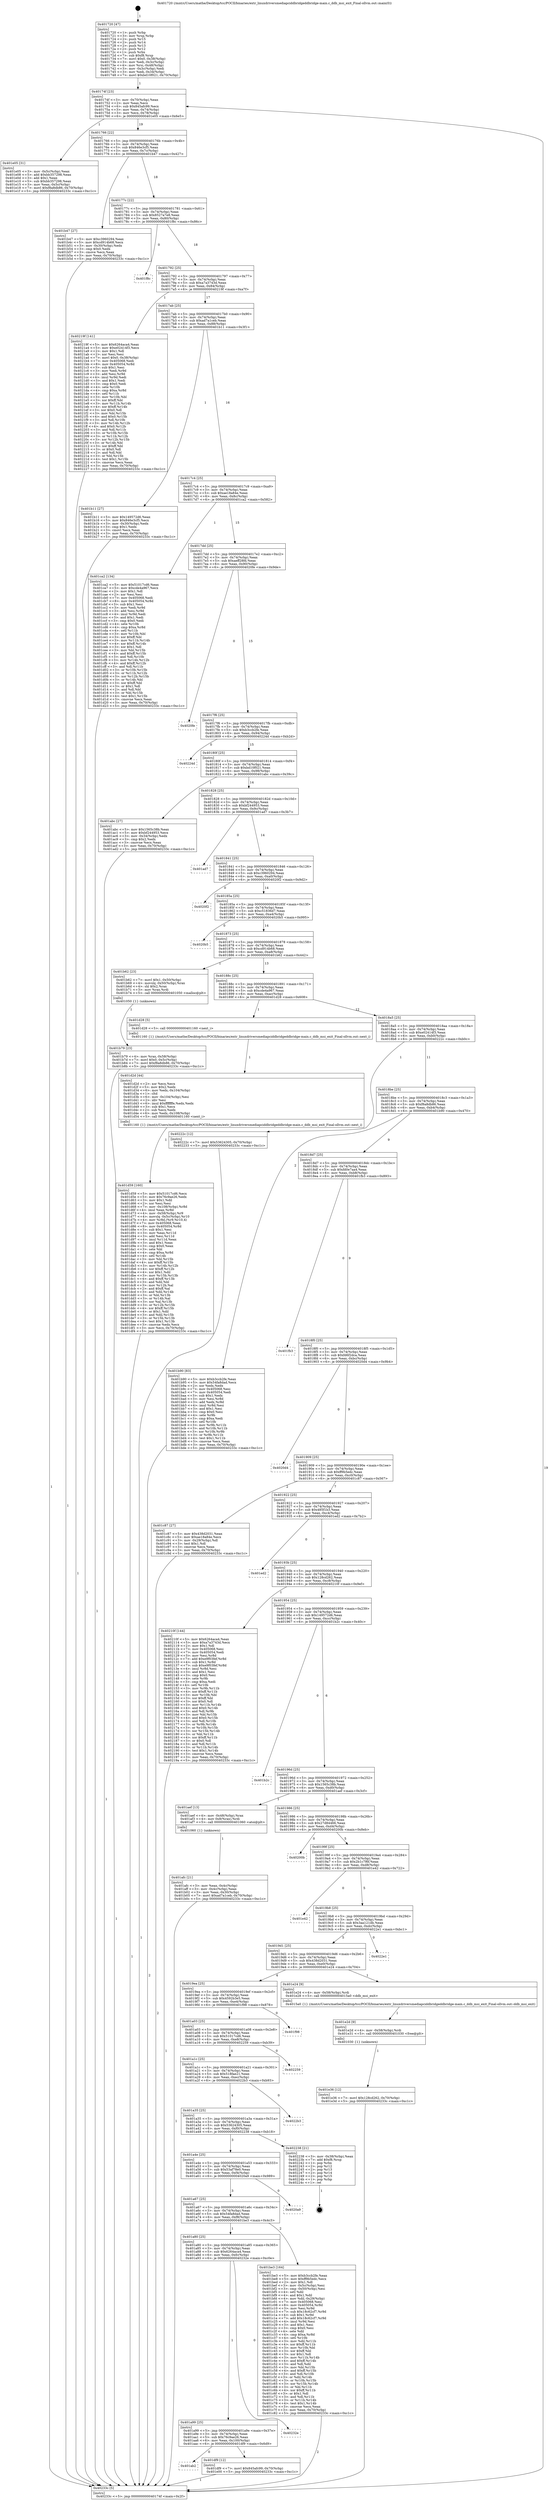 digraph "0x401720" {
  label = "0x401720 (/mnt/c/Users/mathe/Desktop/tcc/POCII/binaries/extr_linuxdriversmediapciddbridgeddbridge-main.c_ddb_msi_exit_Final-ollvm.out::main(0))"
  labelloc = "t"
  node[shape=record]

  Entry [label="",width=0.3,height=0.3,shape=circle,fillcolor=black,style=filled]
  "0x40174f" [label="{
     0x40174f [23]\l
     | [instrs]\l
     &nbsp;&nbsp;0x40174f \<+3\>: mov -0x70(%rbp),%eax\l
     &nbsp;&nbsp;0x401752 \<+2\>: mov %eax,%ecx\l
     &nbsp;&nbsp;0x401754 \<+6\>: sub $0x845afc99,%ecx\l
     &nbsp;&nbsp;0x40175a \<+3\>: mov %eax,-0x74(%rbp)\l
     &nbsp;&nbsp;0x40175d \<+3\>: mov %ecx,-0x78(%rbp)\l
     &nbsp;&nbsp;0x401760 \<+6\>: je 0000000000401e05 \<main+0x6e5\>\l
  }"]
  "0x401e05" [label="{
     0x401e05 [31]\l
     | [instrs]\l
     &nbsp;&nbsp;0x401e05 \<+3\>: mov -0x5c(%rbp),%eax\l
     &nbsp;&nbsp;0x401e08 \<+5\>: add $0xbb357298,%eax\l
     &nbsp;&nbsp;0x401e0d \<+3\>: add $0x1,%eax\l
     &nbsp;&nbsp;0x401e10 \<+5\>: sub $0xbb357298,%eax\l
     &nbsp;&nbsp;0x401e15 \<+3\>: mov %eax,-0x5c(%rbp)\l
     &nbsp;&nbsp;0x401e18 \<+7\>: movl $0xf8a8db86,-0x70(%rbp)\l
     &nbsp;&nbsp;0x401e1f \<+5\>: jmp 000000000040233c \<main+0xc1c\>\l
  }"]
  "0x401766" [label="{
     0x401766 [22]\l
     | [instrs]\l
     &nbsp;&nbsp;0x401766 \<+5\>: jmp 000000000040176b \<main+0x4b\>\l
     &nbsp;&nbsp;0x40176b \<+3\>: mov -0x74(%rbp),%eax\l
     &nbsp;&nbsp;0x40176e \<+5\>: sub $0x846e3cf5,%eax\l
     &nbsp;&nbsp;0x401773 \<+3\>: mov %eax,-0x7c(%rbp)\l
     &nbsp;&nbsp;0x401776 \<+6\>: je 0000000000401b47 \<main+0x427\>\l
  }"]
  Exit [label="",width=0.3,height=0.3,shape=circle,fillcolor=black,style=filled,peripheries=2]
  "0x401b47" [label="{
     0x401b47 [27]\l
     | [instrs]\l
     &nbsp;&nbsp;0x401b47 \<+5\>: mov $0xc3960294,%eax\l
     &nbsp;&nbsp;0x401b4c \<+5\>: mov $0xcd914b68,%ecx\l
     &nbsp;&nbsp;0x401b51 \<+3\>: mov -0x30(%rbp),%edx\l
     &nbsp;&nbsp;0x401b54 \<+3\>: cmp $0x0,%edx\l
     &nbsp;&nbsp;0x401b57 \<+3\>: cmove %ecx,%eax\l
     &nbsp;&nbsp;0x401b5a \<+3\>: mov %eax,-0x70(%rbp)\l
     &nbsp;&nbsp;0x401b5d \<+5\>: jmp 000000000040233c \<main+0xc1c\>\l
  }"]
  "0x40177c" [label="{
     0x40177c [22]\l
     | [instrs]\l
     &nbsp;&nbsp;0x40177c \<+5\>: jmp 0000000000401781 \<main+0x61\>\l
     &nbsp;&nbsp;0x401781 \<+3\>: mov -0x74(%rbp),%eax\l
     &nbsp;&nbsp;0x401784 \<+5\>: sub $0x8527a7e8,%eax\l
     &nbsp;&nbsp;0x401789 \<+3\>: mov %eax,-0x80(%rbp)\l
     &nbsp;&nbsp;0x40178c \<+6\>: je 0000000000401f8c \<main+0x86c\>\l
  }"]
  "0x401e36" [label="{
     0x401e36 [12]\l
     | [instrs]\l
     &nbsp;&nbsp;0x401e36 \<+7\>: movl $0x128cd262,-0x70(%rbp)\l
     &nbsp;&nbsp;0x401e3d \<+5\>: jmp 000000000040233c \<main+0xc1c\>\l
  }"]
  "0x401f8c" [label="{
     0x401f8c\l
  }", style=dashed]
  "0x401792" [label="{
     0x401792 [25]\l
     | [instrs]\l
     &nbsp;&nbsp;0x401792 \<+5\>: jmp 0000000000401797 \<main+0x77\>\l
     &nbsp;&nbsp;0x401797 \<+3\>: mov -0x74(%rbp),%eax\l
     &nbsp;&nbsp;0x40179a \<+5\>: sub $0xa7a3743d,%eax\l
     &nbsp;&nbsp;0x40179f \<+6\>: mov %eax,-0x84(%rbp)\l
     &nbsp;&nbsp;0x4017a5 \<+6\>: je 000000000040219f \<main+0xa7f\>\l
  }"]
  "0x401e2d" [label="{
     0x401e2d [9]\l
     | [instrs]\l
     &nbsp;&nbsp;0x401e2d \<+4\>: mov -0x58(%rbp),%rdi\l
     &nbsp;&nbsp;0x401e31 \<+5\>: call 0000000000401030 \<free@plt\>\l
     | [calls]\l
     &nbsp;&nbsp;0x401030 \{1\} (unknown)\l
  }"]
  "0x40219f" [label="{
     0x40219f [141]\l
     | [instrs]\l
     &nbsp;&nbsp;0x40219f \<+5\>: mov $0x6264aca4,%eax\l
     &nbsp;&nbsp;0x4021a4 \<+5\>: mov $0xe02414f3,%ecx\l
     &nbsp;&nbsp;0x4021a9 \<+2\>: mov $0x1,%dl\l
     &nbsp;&nbsp;0x4021ab \<+2\>: xor %esi,%esi\l
     &nbsp;&nbsp;0x4021ad \<+7\>: movl $0x0,-0x38(%rbp)\l
     &nbsp;&nbsp;0x4021b4 \<+7\>: mov 0x405068,%edi\l
     &nbsp;&nbsp;0x4021bb \<+8\>: mov 0x405054,%r8d\l
     &nbsp;&nbsp;0x4021c3 \<+3\>: sub $0x1,%esi\l
     &nbsp;&nbsp;0x4021c6 \<+3\>: mov %edi,%r9d\l
     &nbsp;&nbsp;0x4021c9 \<+3\>: add %esi,%r9d\l
     &nbsp;&nbsp;0x4021cc \<+4\>: imul %r9d,%edi\l
     &nbsp;&nbsp;0x4021d0 \<+3\>: and $0x1,%edi\l
     &nbsp;&nbsp;0x4021d3 \<+3\>: cmp $0x0,%edi\l
     &nbsp;&nbsp;0x4021d6 \<+4\>: sete %r10b\l
     &nbsp;&nbsp;0x4021da \<+4\>: cmp $0xa,%r8d\l
     &nbsp;&nbsp;0x4021de \<+4\>: setl %r11b\l
     &nbsp;&nbsp;0x4021e2 \<+3\>: mov %r10b,%bl\l
     &nbsp;&nbsp;0x4021e5 \<+3\>: xor $0xff,%bl\l
     &nbsp;&nbsp;0x4021e8 \<+3\>: mov %r11b,%r14b\l
     &nbsp;&nbsp;0x4021eb \<+4\>: xor $0xff,%r14b\l
     &nbsp;&nbsp;0x4021ef \<+3\>: xor $0x0,%dl\l
     &nbsp;&nbsp;0x4021f2 \<+3\>: mov %bl,%r15b\l
     &nbsp;&nbsp;0x4021f5 \<+4\>: and $0x0,%r15b\l
     &nbsp;&nbsp;0x4021f9 \<+3\>: and %dl,%r10b\l
     &nbsp;&nbsp;0x4021fc \<+3\>: mov %r14b,%r12b\l
     &nbsp;&nbsp;0x4021ff \<+4\>: and $0x0,%r12b\l
     &nbsp;&nbsp;0x402203 \<+3\>: and %dl,%r11b\l
     &nbsp;&nbsp;0x402206 \<+3\>: or %r10b,%r15b\l
     &nbsp;&nbsp;0x402209 \<+3\>: or %r11b,%r12b\l
     &nbsp;&nbsp;0x40220c \<+3\>: xor %r12b,%r15b\l
     &nbsp;&nbsp;0x40220f \<+3\>: or %r14b,%bl\l
     &nbsp;&nbsp;0x402212 \<+3\>: xor $0xff,%bl\l
     &nbsp;&nbsp;0x402215 \<+3\>: or $0x0,%dl\l
     &nbsp;&nbsp;0x402218 \<+2\>: and %dl,%bl\l
     &nbsp;&nbsp;0x40221a \<+3\>: or %bl,%r15b\l
     &nbsp;&nbsp;0x40221d \<+4\>: test $0x1,%r15b\l
     &nbsp;&nbsp;0x402221 \<+3\>: cmovne %ecx,%eax\l
     &nbsp;&nbsp;0x402224 \<+3\>: mov %eax,-0x70(%rbp)\l
     &nbsp;&nbsp;0x402227 \<+5\>: jmp 000000000040233c \<main+0xc1c\>\l
  }"]
  "0x4017ab" [label="{
     0x4017ab [25]\l
     | [instrs]\l
     &nbsp;&nbsp;0x4017ab \<+5\>: jmp 00000000004017b0 \<main+0x90\>\l
     &nbsp;&nbsp;0x4017b0 \<+3\>: mov -0x74(%rbp),%eax\l
     &nbsp;&nbsp;0x4017b3 \<+5\>: sub $0xad7a1ceb,%eax\l
     &nbsp;&nbsp;0x4017b8 \<+6\>: mov %eax,-0x88(%rbp)\l
     &nbsp;&nbsp;0x4017be \<+6\>: je 0000000000401b11 \<main+0x3f1\>\l
  }"]
  "0x401ab2" [label="{
     0x401ab2\l
  }", style=dashed]
  "0x401b11" [label="{
     0x401b11 [27]\l
     | [instrs]\l
     &nbsp;&nbsp;0x401b11 \<+5\>: mov $0x149572d6,%eax\l
     &nbsp;&nbsp;0x401b16 \<+5\>: mov $0x846e3cf5,%ecx\l
     &nbsp;&nbsp;0x401b1b \<+3\>: mov -0x30(%rbp),%edx\l
     &nbsp;&nbsp;0x401b1e \<+3\>: cmp $0x1,%edx\l
     &nbsp;&nbsp;0x401b21 \<+3\>: cmovl %ecx,%eax\l
     &nbsp;&nbsp;0x401b24 \<+3\>: mov %eax,-0x70(%rbp)\l
     &nbsp;&nbsp;0x401b27 \<+5\>: jmp 000000000040233c \<main+0xc1c\>\l
  }"]
  "0x4017c4" [label="{
     0x4017c4 [25]\l
     | [instrs]\l
     &nbsp;&nbsp;0x4017c4 \<+5\>: jmp 00000000004017c9 \<main+0xa9\>\l
     &nbsp;&nbsp;0x4017c9 \<+3\>: mov -0x74(%rbp),%eax\l
     &nbsp;&nbsp;0x4017cc \<+5\>: sub $0xae18a84e,%eax\l
     &nbsp;&nbsp;0x4017d1 \<+6\>: mov %eax,-0x8c(%rbp)\l
     &nbsp;&nbsp;0x4017d7 \<+6\>: je 0000000000401ca2 \<main+0x582\>\l
  }"]
  "0x401df9" [label="{
     0x401df9 [12]\l
     | [instrs]\l
     &nbsp;&nbsp;0x401df9 \<+7\>: movl $0x845afc99,-0x70(%rbp)\l
     &nbsp;&nbsp;0x401e00 \<+5\>: jmp 000000000040233c \<main+0xc1c\>\l
  }"]
  "0x401ca2" [label="{
     0x401ca2 [134]\l
     | [instrs]\l
     &nbsp;&nbsp;0x401ca2 \<+5\>: mov $0x51017cd6,%eax\l
     &nbsp;&nbsp;0x401ca7 \<+5\>: mov $0xcde4a967,%ecx\l
     &nbsp;&nbsp;0x401cac \<+2\>: mov $0x1,%dl\l
     &nbsp;&nbsp;0x401cae \<+2\>: xor %esi,%esi\l
     &nbsp;&nbsp;0x401cb0 \<+7\>: mov 0x405068,%edi\l
     &nbsp;&nbsp;0x401cb7 \<+8\>: mov 0x405054,%r8d\l
     &nbsp;&nbsp;0x401cbf \<+3\>: sub $0x1,%esi\l
     &nbsp;&nbsp;0x401cc2 \<+3\>: mov %edi,%r9d\l
     &nbsp;&nbsp;0x401cc5 \<+3\>: add %esi,%r9d\l
     &nbsp;&nbsp;0x401cc8 \<+4\>: imul %r9d,%edi\l
     &nbsp;&nbsp;0x401ccc \<+3\>: and $0x1,%edi\l
     &nbsp;&nbsp;0x401ccf \<+3\>: cmp $0x0,%edi\l
     &nbsp;&nbsp;0x401cd2 \<+4\>: sete %r10b\l
     &nbsp;&nbsp;0x401cd6 \<+4\>: cmp $0xa,%r8d\l
     &nbsp;&nbsp;0x401cda \<+4\>: setl %r11b\l
     &nbsp;&nbsp;0x401cde \<+3\>: mov %r10b,%bl\l
     &nbsp;&nbsp;0x401ce1 \<+3\>: xor $0xff,%bl\l
     &nbsp;&nbsp;0x401ce4 \<+3\>: mov %r11b,%r14b\l
     &nbsp;&nbsp;0x401ce7 \<+4\>: xor $0xff,%r14b\l
     &nbsp;&nbsp;0x401ceb \<+3\>: xor $0x1,%dl\l
     &nbsp;&nbsp;0x401cee \<+3\>: mov %bl,%r15b\l
     &nbsp;&nbsp;0x401cf1 \<+4\>: and $0xff,%r15b\l
     &nbsp;&nbsp;0x401cf5 \<+3\>: and %dl,%r10b\l
     &nbsp;&nbsp;0x401cf8 \<+3\>: mov %r14b,%r12b\l
     &nbsp;&nbsp;0x401cfb \<+4\>: and $0xff,%r12b\l
     &nbsp;&nbsp;0x401cff \<+3\>: and %dl,%r11b\l
     &nbsp;&nbsp;0x401d02 \<+3\>: or %r10b,%r15b\l
     &nbsp;&nbsp;0x401d05 \<+3\>: or %r11b,%r12b\l
     &nbsp;&nbsp;0x401d08 \<+3\>: xor %r12b,%r15b\l
     &nbsp;&nbsp;0x401d0b \<+3\>: or %r14b,%bl\l
     &nbsp;&nbsp;0x401d0e \<+3\>: xor $0xff,%bl\l
     &nbsp;&nbsp;0x401d11 \<+3\>: or $0x1,%dl\l
     &nbsp;&nbsp;0x401d14 \<+2\>: and %dl,%bl\l
     &nbsp;&nbsp;0x401d16 \<+3\>: or %bl,%r15b\l
     &nbsp;&nbsp;0x401d19 \<+4\>: test $0x1,%r15b\l
     &nbsp;&nbsp;0x401d1d \<+3\>: cmovne %ecx,%eax\l
     &nbsp;&nbsp;0x401d20 \<+3\>: mov %eax,-0x70(%rbp)\l
     &nbsp;&nbsp;0x401d23 \<+5\>: jmp 000000000040233c \<main+0xc1c\>\l
  }"]
  "0x4017dd" [label="{
     0x4017dd [25]\l
     | [instrs]\l
     &nbsp;&nbsp;0x4017dd \<+5\>: jmp 00000000004017e2 \<main+0xc2\>\l
     &nbsp;&nbsp;0x4017e2 \<+3\>: mov -0x74(%rbp),%eax\l
     &nbsp;&nbsp;0x4017e5 \<+5\>: sub $0xaeff28fd,%eax\l
     &nbsp;&nbsp;0x4017ea \<+6\>: mov %eax,-0x90(%rbp)\l
     &nbsp;&nbsp;0x4017f0 \<+6\>: je 00000000004020fe \<main+0x9de\>\l
  }"]
  "0x401a99" [label="{
     0x401a99 [25]\l
     | [instrs]\l
     &nbsp;&nbsp;0x401a99 \<+5\>: jmp 0000000000401a9e \<main+0x37e\>\l
     &nbsp;&nbsp;0x401a9e \<+3\>: mov -0x74(%rbp),%eax\l
     &nbsp;&nbsp;0x401aa1 \<+5\>: sub $0x76c9ae26,%eax\l
     &nbsp;&nbsp;0x401aa6 \<+6\>: mov %eax,-0x100(%rbp)\l
     &nbsp;&nbsp;0x401aac \<+6\>: je 0000000000401df9 \<main+0x6d9\>\l
  }"]
  "0x4020fe" [label="{
     0x4020fe\l
  }", style=dashed]
  "0x4017f6" [label="{
     0x4017f6 [25]\l
     | [instrs]\l
     &nbsp;&nbsp;0x4017f6 \<+5\>: jmp 00000000004017fb \<main+0xdb\>\l
     &nbsp;&nbsp;0x4017fb \<+3\>: mov -0x74(%rbp),%eax\l
     &nbsp;&nbsp;0x4017fe \<+5\>: sub $0xb3ccb2fe,%eax\l
     &nbsp;&nbsp;0x401803 \<+6\>: mov %eax,-0x94(%rbp)\l
     &nbsp;&nbsp;0x401809 \<+6\>: je 000000000040224d \<main+0xb2d\>\l
  }"]
  "0x40232e" [label="{
     0x40232e\l
  }", style=dashed]
  "0x40224d" [label="{
     0x40224d\l
  }", style=dashed]
  "0x40180f" [label="{
     0x40180f [25]\l
     | [instrs]\l
     &nbsp;&nbsp;0x40180f \<+5\>: jmp 0000000000401814 \<main+0xf4\>\l
     &nbsp;&nbsp;0x401814 \<+3\>: mov -0x74(%rbp),%eax\l
     &nbsp;&nbsp;0x401817 \<+5\>: sub $0xbd10f021,%eax\l
     &nbsp;&nbsp;0x40181c \<+6\>: mov %eax,-0x98(%rbp)\l
     &nbsp;&nbsp;0x401822 \<+6\>: je 0000000000401abc \<main+0x39c\>\l
  }"]
  "0x401d59" [label="{
     0x401d59 [160]\l
     | [instrs]\l
     &nbsp;&nbsp;0x401d59 \<+5\>: mov $0x51017cd6,%ecx\l
     &nbsp;&nbsp;0x401d5e \<+5\>: mov $0x76c9ae26,%edx\l
     &nbsp;&nbsp;0x401d63 \<+3\>: mov $0x1,%dil\l
     &nbsp;&nbsp;0x401d66 \<+2\>: xor %esi,%esi\l
     &nbsp;&nbsp;0x401d68 \<+7\>: mov -0x108(%rbp),%r8d\l
     &nbsp;&nbsp;0x401d6f \<+4\>: imul %eax,%r8d\l
     &nbsp;&nbsp;0x401d73 \<+4\>: mov -0x58(%rbp),%r9\l
     &nbsp;&nbsp;0x401d77 \<+4\>: movslq -0x5c(%rbp),%r10\l
     &nbsp;&nbsp;0x401d7b \<+4\>: mov %r8d,(%r9,%r10,4)\l
     &nbsp;&nbsp;0x401d7f \<+7\>: mov 0x405068,%eax\l
     &nbsp;&nbsp;0x401d86 \<+8\>: mov 0x405054,%r8d\l
     &nbsp;&nbsp;0x401d8e \<+3\>: sub $0x1,%esi\l
     &nbsp;&nbsp;0x401d91 \<+3\>: mov %eax,%r11d\l
     &nbsp;&nbsp;0x401d94 \<+3\>: add %esi,%r11d\l
     &nbsp;&nbsp;0x401d97 \<+4\>: imul %r11d,%eax\l
     &nbsp;&nbsp;0x401d9b \<+3\>: and $0x1,%eax\l
     &nbsp;&nbsp;0x401d9e \<+3\>: cmp $0x0,%eax\l
     &nbsp;&nbsp;0x401da1 \<+3\>: sete %bl\l
     &nbsp;&nbsp;0x401da4 \<+4\>: cmp $0xa,%r8d\l
     &nbsp;&nbsp;0x401da8 \<+4\>: setl %r14b\l
     &nbsp;&nbsp;0x401dac \<+3\>: mov %bl,%r15b\l
     &nbsp;&nbsp;0x401daf \<+4\>: xor $0xff,%r15b\l
     &nbsp;&nbsp;0x401db3 \<+3\>: mov %r14b,%r12b\l
     &nbsp;&nbsp;0x401db6 \<+4\>: xor $0xff,%r12b\l
     &nbsp;&nbsp;0x401dba \<+4\>: xor $0x1,%dil\l
     &nbsp;&nbsp;0x401dbe \<+3\>: mov %r15b,%r13b\l
     &nbsp;&nbsp;0x401dc1 \<+4\>: and $0xff,%r13b\l
     &nbsp;&nbsp;0x401dc5 \<+3\>: and %dil,%bl\l
     &nbsp;&nbsp;0x401dc8 \<+3\>: mov %r12b,%al\l
     &nbsp;&nbsp;0x401dcb \<+2\>: and $0xff,%al\l
     &nbsp;&nbsp;0x401dcd \<+3\>: and %dil,%r14b\l
     &nbsp;&nbsp;0x401dd0 \<+3\>: or %bl,%r13b\l
     &nbsp;&nbsp;0x401dd3 \<+3\>: or %r14b,%al\l
     &nbsp;&nbsp;0x401dd6 \<+3\>: xor %al,%r13b\l
     &nbsp;&nbsp;0x401dd9 \<+3\>: or %r12b,%r15b\l
     &nbsp;&nbsp;0x401ddc \<+4\>: xor $0xff,%r15b\l
     &nbsp;&nbsp;0x401de0 \<+4\>: or $0x1,%dil\l
     &nbsp;&nbsp;0x401de4 \<+3\>: and %dil,%r15b\l
     &nbsp;&nbsp;0x401de7 \<+3\>: or %r15b,%r13b\l
     &nbsp;&nbsp;0x401dea \<+4\>: test $0x1,%r13b\l
     &nbsp;&nbsp;0x401dee \<+3\>: cmovne %edx,%ecx\l
     &nbsp;&nbsp;0x401df1 \<+3\>: mov %ecx,-0x70(%rbp)\l
     &nbsp;&nbsp;0x401df4 \<+5\>: jmp 000000000040233c \<main+0xc1c\>\l
  }"]
  "0x401abc" [label="{
     0x401abc [27]\l
     | [instrs]\l
     &nbsp;&nbsp;0x401abc \<+5\>: mov $0x1565c38b,%eax\l
     &nbsp;&nbsp;0x401ac1 \<+5\>: mov $0xbf244953,%ecx\l
     &nbsp;&nbsp;0x401ac6 \<+3\>: mov -0x34(%rbp),%edx\l
     &nbsp;&nbsp;0x401ac9 \<+3\>: cmp $0x2,%edx\l
     &nbsp;&nbsp;0x401acc \<+3\>: cmovne %ecx,%eax\l
     &nbsp;&nbsp;0x401acf \<+3\>: mov %eax,-0x70(%rbp)\l
     &nbsp;&nbsp;0x401ad2 \<+5\>: jmp 000000000040233c \<main+0xc1c\>\l
  }"]
  "0x401828" [label="{
     0x401828 [25]\l
     | [instrs]\l
     &nbsp;&nbsp;0x401828 \<+5\>: jmp 000000000040182d \<main+0x10d\>\l
     &nbsp;&nbsp;0x40182d \<+3\>: mov -0x74(%rbp),%eax\l
     &nbsp;&nbsp;0x401830 \<+5\>: sub $0xbf244953,%eax\l
     &nbsp;&nbsp;0x401835 \<+6\>: mov %eax,-0x9c(%rbp)\l
     &nbsp;&nbsp;0x40183b \<+6\>: je 0000000000401ad7 \<main+0x3b7\>\l
  }"]
  "0x40233c" [label="{
     0x40233c [5]\l
     | [instrs]\l
     &nbsp;&nbsp;0x40233c \<+5\>: jmp 000000000040174f \<main+0x2f\>\l
  }"]
  "0x401720" [label="{
     0x401720 [47]\l
     | [instrs]\l
     &nbsp;&nbsp;0x401720 \<+1\>: push %rbp\l
     &nbsp;&nbsp;0x401721 \<+3\>: mov %rsp,%rbp\l
     &nbsp;&nbsp;0x401724 \<+2\>: push %r15\l
     &nbsp;&nbsp;0x401726 \<+2\>: push %r14\l
     &nbsp;&nbsp;0x401728 \<+2\>: push %r13\l
     &nbsp;&nbsp;0x40172a \<+2\>: push %r12\l
     &nbsp;&nbsp;0x40172c \<+1\>: push %rbx\l
     &nbsp;&nbsp;0x40172d \<+7\>: sub $0xf8,%rsp\l
     &nbsp;&nbsp;0x401734 \<+7\>: movl $0x0,-0x38(%rbp)\l
     &nbsp;&nbsp;0x40173b \<+3\>: mov %edi,-0x3c(%rbp)\l
     &nbsp;&nbsp;0x40173e \<+4\>: mov %rsi,-0x48(%rbp)\l
     &nbsp;&nbsp;0x401742 \<+3\>: mov -0x3c(%rbp),%edi\l
     &nbsp;&nbsp;0x401745 \<+3\>: mov %edi,-0x34(%rbp)\l
     &nbsp;&nbsp;0x401748 \<+7\>: movl $0xbd10f021,-0x70(%rbp)\l
  }"]
  "0x401d2d" [label="{
     0x401d2d [44]\l
     | [instrs]\l
     &nbsp;&nbsp;0x401d2d \<+2\>: xor %ecx,%ecx\l
     &nbsp;&nbsp;0x401d2f \<+5\>: mov $0x2,%edx\l
     &nbsp;&nbsp;0x401d34 \<+6\>: mov %edx,-0x104(%rbp)\l
     &nbsp;&nbsp;0x401d3a \<+1\>: cltd\l
     &nbsp;&nbsp;0x401d3b \<+6\>: mov -0x104(%rbp),%esi\l
     &nbsp;&nbsp;0x401d41 \<+2\>: idiv %esi\l
     &nbsp;&nbsp;0x401d43 \<+6\>: imul $0xfffffffe,%edx,%edx\l
     &nbsp;&nbsp;0x401d49 \<+3\>: sub $0x1,%ecx\l
     &nbsp;&nbsp;0x401d4c \<+2\>: sub %ecx,%edx\l
     &nbsp;&nbsp;0x401d4e \<+6\>: mov %edx,-0x108(%rbp)\l
     &nbsp;&nbsp;0x401d54 \<+5\>: call 0000000000401160 \<next_i\>\l
     | [calls]\l
     &nbsp;&nbsp;0x401160 \{1\} (/mnt/c/Users/mathe/Desktop/tcc/POCII/binaries/extr_linuxdriversmediapciddbridgeddbridge-main.c_ddb_msi_exit_Final-ollvm.out::next_i)\l
  }"]
  "0x401ad7" [label="{
     0x401ad7\l
  }", style=dashed]
  "0x401841" [label="{
     0x401841 [25]\l
     | [instrs]\l
     &nbsp;&nbsp;0x401841 \<+5\>: jmp 0000000000401846 \<main+0x126\>\l
     &nbsp;&nbsp;0x401846 \<+3\>: mov -0x74(%rbp),%eax\l
     &nbsp;&nbsp;0x401849 \<+5\>: sub $0xc3960294,%eax\l
     &nbsp;&nbsp;0x40184e \<+6\>: mov %eax,-0xa0(%rbp)\l
     &nbsp;&nbsp;0x401854 \<+6\>: je 00000000004020f2 \<main+0x9d2\>\l
  }"]
  "0x401a80" [label="{
     0x401a80 [25]\l
     | [instrs]\l
     &nbsp;&nbsp;0x401a80 \<+5\>: jmp 0000000000401a85 \<main+0x365\>\l
     &nbsp;&nbsp;0x401a85 \<+3\>: mov -0x74(%rbp),%eax\l
     &nbsp;&nbsp;0x401a88 \<+5\>: sub $0x6264aca4,%eax\l
     &nbsp;&nbsp;0x401a8d \<+6\>: mov %eax,-0xfc(%rbp)\l
     &nbsp;&nbsp;0x401a93 \<+6\>: je 000000000040232e \<main+0xc0e\>\l
  }"]
  "0x4020f2" [label="{
     0x4020f2\l
  }", style=dashed]
  "0x40185a" [label="{
     0x40185a [25]\l
     | [instrs]\l
     &nbsp;&nbsp;0x40185a \<+5\>: jmp 000000000040185f \<main+0x13f\>\l
     &nbsp;&nbsp;0x40185f \<+3\>: mov -0x74(%rbp),%eax\l
     &nbsp;&nbsp;0x401862 \<+5\>: sub $0xc51836d7,%eax\l
     &nbsp;&nbsp;0x401867 \<+6\>: mov %eax,-0xa4(%rbp)\l
     &nbsp;&nbsp;0x40186d \<+6\>: je 00000000004020b5 \<main+0x995\>\l
  }"]
  "0x401be3" [label="{
     0x401be3 [164]\l
     | [instrs]\l
     &nbsp;&nbsp;0x401be3 \<+5\>: mov $0xb3ccb2fe,%eax\l
     &nbsp;&nbsp;0x401be8 \<+5\>: mov $0xff9b5edc,%ecx\l
     &nbsp;&nbsp;0x401bed \<+2\>: mov $0x1,%dl\l
     &nbsp;&nbsp;0x401bef \<+3\>: mov -0x5c(%rbp),%esi\l
     &nbsp;&nbsp;0x401bf2 \<+3\>: cmp -0x50(%rbp),%esi\l
     &nbsp;&nbsp;0x401bf5 \<+4\>: setl %dil\l
     &nbsp;&nbsp;0x401bf9 \<+4\>: and $0x1,%dil\l
     &nbsp;&nbsp;0x401bfd \<+4\>: mov %dil,-0x29(%rbp)\l
     &nbsp;&nbsp;0x401c01 \<+7\>: mov 0x405068,%esi\l
     &nbsp;&nbsp;0x401c08 \<+8\>: mov 0x405054,%r8d\l
     &nbsp;&nbsp;0x401c10 \<+3\>: mov %esi,%r9d\l
     &nbsp;&nbsp;0x401c13 \<+7\>: sub $0x18c62cf7,%r9d\l
     &nbsp;&nbsp;0x401c1a \<+4\>: sub $0x1,%r9d\l
     &nbsp;&nbsp;0x401c1e \<+7\>: add $0x18c62cf7,%r9d\l
     &nbsp;&nbsp;0x401c25 \<+4\>: imul %r9d,%esi\l
     &nbsp;&nbsp;0x401c29 \<+3\>: and $0x1,%esi\l
     &nbsp;&nbsp;0x401c2c \<+3\>: cmp $0x0,%esi\l
     &nbsp;&nbsp;0x401c2f \<+4\>: sete %dil\l
     &nbsp;&nbsp;0x401c33 \<+4\>: cmp $0xa,%r8d\l
     &nbsp;&nbsp;0x401c37 \<+4\>: setl %r10b\l
     &nbsp;&nbsp;0x401c3b \<+3\>: mov %dil,%r11b\l
     &nbsp;&nbsp;0x401c3e \<+4\>: xor $0xff,%r11b\l
     &nbsp;&nbsp;0x401c42 \<+3\>: mov %r10b,%bl\l
     &nbsp;&nbsp;0x401c45 \<+3\>: xor $0xff,%bl\l
     &nbsp;&nbsp;0x401c48 \<+3\>: xor $0x1,%dl\l
     &nbsp;&nbsp;0x401c4b \<+3\>: mov %r11b,%r14b\l
     &nbsp;&nbsp;0x401c4e \<+4\>: and $0xff,%r14b\l
     &nbsp;&nbsp;0x401c52 \<+3\>: and %dl,%dil\l
     &nbsp;&nbsp;0x401c55 \<+3\>: mov %bl,%r15b\l
     &nbsp;&nbsp;0x401c58 \<+4\>: and $0xff,%r15b\l
     &nbsp;&nbsp;0x401c5c \<+3\>: and %dl,%r10b\l
     &nbsp;&nbsp;0x401c5f \<+3\>: or %dil,%r14b\l
     &nbsp;&nbsp;0x401c62 \<+3\>: or %r10b,%r15b\l
     &nbsp;&nbsp;0x401c65 \<+3\>: xor %r15b,%r14b\l
     &nbsp;&nbsp;0x401c68 \<+3\>: or %bl,%r11b\l
     &nbsp;&nbsp;0x401c6b \<+4\>: xor $0xff,%r11b\l
     &nbsp;&nbsp;0x401c6f \<+3\>: or $0x1,%dl\l
     &nbsp;&nbsp;0x401c72 \<+3\>: and %dl,%r11b\l
     &nbsp;&nbsp;0x401c75 \<+3\>: or %r11b,%r14b\l
     &nbsp;&nbsp;0x401c78 \<+4\>: test $0x1,%r14b\l
     &nbsp;&nbsp;0x401c7c \<+3\>: cmovne %ecx,%eax\l
     &nbsp;&nbsp;0x401c7f \<+3\>: mov %eax,-0x70(%rbp)\l
     &nbsp;&nbsp;0x401c82 \<+5\>: jmp 000000000040233c \<main+0xc1c\>\l
  }"]
  "0x4020b5" [label="{
     0x4020b5\l
  }", style=dashed]
  "0x401873" [label="{
     0x401873 [25]\l
     | [instrs]\l
     &nbsp;&nbsp;0x401873 \<+5\>: jmp 0000000000401878 \<main+0x158\>\l
     &nbsp;&nbsp;0x401878 \<+3\>: mov -0x74(%rbp),%eax\l
     &nbsp;&nbsp;0x40187b \<+5\>: sub $0xcd914b68,%eax\l
     &nbsp;&nbsp;0x401880 \<+6\>: mov %eax,-0xa8(%rbp)\l
     &nbsp;&nbsp;0x401886 \<+6\>: je 0000000000401b62 \<main+0x442\>\l
  }"]
  "0x401a67" [label="{
     0x401a67 [25]\l
     | [instrs]\l
     &nbsp;&nbsp;0x401a67 \<+5\>: jmp 0000000000401a6c \<main+0x34c\>\l
     &nbsp;&nbsp;0x401a6c \<+3\>: mov -0x74(%rbp),%eax\l
     &nbsp;&nbsp;0x401a6f \<+5\>: sub $0x54fa8dad,%eax\l
     &nbsp;&nbsp;0x401a74 \<+6\>: mov %eax,-0xf8(%rbp)\l
     &nbsp;&nbsp;0x401a7a \<+6\>: je 0000000000401be3 \<main+0x4c3\>\l
  }"]
  "0x401b62" [label="{
     0x401b62 [23]\l
     | [instrs]\l
     &nbsp;&nbsp;0x401b62 \<+7\>: movl $0x1,-0x50(%rbp)\l
     &nbsp;&nbsp;0x401b69 \<+4\>: movslq -0x50(%rbp),%rax\l
     &nbsp;&nbsp;0x401b6d \<+4\>: shl $0x2,%rax\l
     &nbsp;&nbsp;0x401b71 \<+3\>: mov %rax,%rdi\l
     &nbsp;&nbsp;0x401b74 \<+5\>: call 0000000000401050 \<malloc@plt\>\l
     | [calls]\l
     &nbsp;&nbsp;0x401050 \{1\} (unknown)\l
  }"]
  "0x40188c" [label="{
     0x40188c [25]\l
     | [instrs]\l
     &nbsp;&nbsp;0x40188c \<+5\>: jmp 0000000000401891 \<main+0x171\>\l
     &nbsp;&nbsp;0x401891 \<+3\>: mov -0x74(%rbp),%eax\l
     &nbsp;&nbsp;0x401894 \<+5\>: sub $0xcde4a967,%eax\l
     &nbsp;&nbsp;0x401899 \<+6\>: mov %eax,-0xac(%rbp)\l
     &nbsp;&nbsp;0x40189f \<+6\>: je 0000000000401d28 \<main+0x608\>\l
  }"]
  "0x4020a9" [label="{
     0x4020a9\l
  }", style=dashed]
  "0x401d28" [label="{
     0x401d28 [5]\l
     | [instrs]\l
     &nbsp;&nbsp;0x401d28 \<+5\>: call 0000000000401160 \<next_i\>\l
     | [calls]\l
     &nbsp;&nbsp;0x401160 \{1\} (/mnt/c/Users/mathe/Desktop/tcc/POCII/binaries/extr_linuxdriversmediapciddbridgeddbridge-main.c_ddb_msi_exit_Final-ollvm.out::next_i)\l
  }"]
  "0x4018a5" [label="{
     0x4018a5 [25]\l
     | [instrs]\l
     &nbsp;&nbsp;0x4018a5 \<+5\>: jmp 00000000004018aa \<main+0x18a\>\l
     &nbsp;&nbsp;0x4018aa \<+3\>: mov -0x74(%rbp),%eax\l
     &nbsp;&nbsp;0x4018ad \<+5\>: sub $0xe02414f3,%eax\l
     &nbsp;&nbsp;0x4018b2 \<+6\>: mov %eax,-0xb0(%rbp)\l
     &nbsp;&nbsp;0x4018b8 \<+6\>: je 000000000040222c \<main+0xb0c\>\l
  }"]
  "0x401a4e" [label="{
     0x401a4e [25]\l
     | [instrs]\l
     &nbsp;&nbsp;0x401a4e \<+5\>: jmp 0000000000401a53 \<main+0x333\>\l
     &nbsp;&nbsp;0x401a53 \<+3\>: mov -0x74(%rbp),%eax\l
     &nbsp;&nbsp;0x401a56 \<+5\>: sub $0x53af78e0,%eax\l
     &nbsp;&nbsp;0x401a5b \<+6\>: mov %eax,-0xf4(%rbp)\l
     &nbsp;&nbsp;0x401a61 \<+6\>: je 00000000004020a9 \<main+0x989\>\l
  }"]
  "0x40222c" [label="{
     0x40222c [12]\l
     | [instrs]\l
     &nbsp;&nbsp;0x40222c \<+7\>: movl $0x53624305,-0x70(%rbp)\l
     &nbsp;&nbsp;0x402233 \<+5\>: jmp 000000000040233c \<main+0xc1c\>\l
  }"]
  "0x4018be" [label="{
     0x4018be [25]\l
     | [instrs]\l
     &nbsp;&nbsp;0x4018be \<+5\>: jmp 00000000004018c3 \<main+0x1a3\>\l
     &nbsp;&nbsp;0x4018c3 \<+3\>: mov -0x74(%rbp),%eax\l
     &nbsp;&nbsp;0x4018c6 \<+5\>: sub $0xf8a8db86,%eax\l
     &nbsp;&nbsp;0x4018cb \<+6\>: mov %eax,-0xb4(%rbp)\l
     &nbsp;&nbsp;0x4018d1 \<+6\>: je 0000000000401b90 \<main+0x470\>\l
  }"]
  "0x402238" [label="{
     0x402238 [21]\l
     | [instrs]\l
     &nbsp;&nbsp;0x402238 \<+3\>: mov -0x38(%rbp),%eax\l
     &nbsp;&nbsp;0x40223b \<+7\>: add $0xf8,%rsp\l
     &nbsp;&nbsp;0x402242 \<+1\>: pop %rbx\l
     &nbsp;&nbsp;0x402243 \<+2\>: pop %r12\l
     &nbsp;&nbsp;0x402245 \<+2\>: pop %r13\l
     &nbsp;&nbsp;0x402247 \<+2\>: pop %r14\l
     &nbsp;&nbsp;0x402249 \<+2\>: pop %r15\l
     &nbsp;&nbsp;0x40224b \<+1\>: pop %rbp\l
     &nbsp;&nbsp;0x40224c \<+1\>: ret\l
  }"]
  "0x401b90" [label="{
     0x401b90 [83]\l
     | [instrs]\l
     &nbsp;&nbsp;0x401b90 \<+5\>: mov $0xb3ccb2fe,%eax\l
     &nbsp;&nbsp;0x401b95 \<+5\>: mov $0x54fa8dad,%ecx\l
     &nbsp;&nbsp;0x401b9a \<+2\>: xor %edx,%edx\l
     &nbsp;&nbsp;0x401b9c \<+7\>: mov 0x405068,%esi\l
     &nbsp;&nbsp;0x401ba3 \<+7\>: mov 0x405054,%edi\l
     &nbsp;&nbsp;0x401baa \<+3\>: sub $0x1,%edx\l
     &nbsp;&nbsp;0x401bad \<+3\>: mov %esi,%r8d\l
     &nbsp;&nbsp;0x401bb0 \<+3\>: add %edx,%r8d\l
     &nbsp;&nbsp;0x401bb3 \<+4\>: imul %r8d,%esi\l
     &nbsp;&nbsp;0x401bb7 \<+3\>: and $0x1,%esi\l
     &nbsp;&nbsp;0x401bba \<+3\>: cmp $0x0,%esi\l
     &nbsp;&nbsp;0x401bbd \<+4\>: sete %r9b\l
     &nbsp;&nbsp;0x401bc1 \<+3\>: cmp $0xa,%edi\l
     &nbsp;&nbsp;0x401bc4 \<+4\>: setl %r10b\l
     &nbsp;&nbsp;0x401bc8 \<+3\>: mov %r9b,%r11b\l
     &nbsp;&nbsp;0x401bcb \<+3\>: and %r10b,%r11b\l
     &nbsp;&nbsp;0x401bce \<+3\>: xor %r10b,%r9b\l
     &nbsp;&nbsp;0x401bd1 \<+3\>: or %r9b,%r11b\l
     &nbsp;&nbsp;0x401bd4 \<+4\>: test $0x1,%r11b\l
     &nbsp;&nbsp;0x401bd8 \<+3\>: cmovne %ecx,%eax\l
     &nbsp;&nbsp;0x401bdb \<+3\>: mov %eax,-0x70(%rbp)\l
     &nbsp;&nbsp;0x401bde \<+5\>: jmp 000000000040233c \<main+0xc1c\>\l
  }"]
  "0x4018d7" [label="{
     0x4018d7 [25]\l
     | [instrs]\l
     &nbsp;&nbsp;0x4018d7 \<+5\>: jmp 00000000004018dc \<main+0x1bc\>\l
     &nbsp;&nbsp;0x4018dc \<+3\>: mov -0x74(%rbp),%eax\l
     &nbsp;&nbsp;0x4018df \<+5\>: sub $0xfd0e7aa4,%eax\l
     &nbsp;&nbsp;0x4018e4 \<+6\>: mov %eax,-0xb8(%rbp)\l
     &nbsp;&nbsp;0x4018ea \<+6\>: je 0000000000401fb3 \<main+0x893\>\l
  }"]
  "0x401a35" [label="{
     0x401a35 [25]\l
     | [instrs]\l
     &nbsp;&nbsp;0x401a35 \<+5\>: jmp 0000000000401a3a \<main+0x31a\>\l
     &nbsp;&nbsp;0x401a3a \<+3\>: mov -0x74(%rbp),%eax\l
     &nbsp;&nbsp;0x401a3d \<+5\>: sub $0x53624305,%eax\l
     &nbsp;&nbsp;0x401a42 \<+6\>: mov %eax,-0xf0(%rbp)\l
     &nbsp;&nbsp;0x401a48 \<+6\>: je 0000000000402238 \<main+0xb18\>\l
  }"]
  "0x401fb3" [label="{
     0x401fb3\l
  }", style=dashed]
  "0x4018f0" [label="{
     0x4018f0 [25]\l
     | [instrs]\l
     &nbsp;&nbsp;0x4018f0 \<+5\>: jmp 00000000004018f5 \<main+0x1d5\>\l
     &nbsp;&nbsp;0x4018f5 \<+3\>: mov -0x74(%rbp),%eax\l
     &nbsp;&nbsp;0x4018f8 \<+5\>: sub $0xfd6f2dca,%eax\l
     &nbsp;&nbsp;0x4018fd \<+6\>: mov %eax,-0xbc(%rbp)\l
     &nbsp;&nbsp;0x401903 \<+6\>: je 00000000004020d4 \<main+0x9b4\>\l
  }"]
  "0x4022b3" [label="{
     0x4022b3\l
  }", style=dashed]
  "0x4020d4" [label="{
     0x4020d4\l
  }", style=dashed]
  "0x401909" [label="{
     0x401909 [25]\l
     | [instrs]\l
     &nbsp;&nbsp;0x401909 \<+5\>: jmp 000000000040190e \<main+0x1ee\>\l
     &nbsp;&nbsp;0x40190e \<+3\>: mov -0x74(%rbp),%eax\l
     &nbsp;&nbsp;0x401911 \<+5\>: sub $0xff9b5edc,%eax\l
     &nbsp;&nbsp;0x401916 \<+6\>: mov %eax,-0xc0(%rbp)\l
     &nbsp;&nbsp;0x40191c \<+6\>: je 0000000000401c87 \<main+0x567\>\l
  }"]
  "0x401a1c" [label="{
     0x401a1c [25]\l
     | [instrs]\l
     &nbsp;&nbsp;0x401a1c \<+5\>: jmp 0000000000401a21 \<main+0x301\>\l
     &nbsp;&nbsp;0x401a21 \<+3\>: mov -0x74(%rbp),%eax\l
     &nbsp;&nbsp;0x401a24 \<+5\>: sub $0x518fae21,%eax\l
     &nbsp;&nbsp;0x401a29 \<+6\>: mov %eax,-0xec(%rbp)\l
     &nbsp;&nbsp;0x401a2f \<+6\>: je 00000000004022b3 \<main+0xb93\>\l
  }"]
  "0x401c87" [label="{
     0x401c87 [27]\l
     | [instrs]\l
     &nbsp;&nbsp;0x401c87 \<+5\>: mov $0x438d2031,%eax\l
     &nbsp;&nbsp;0x401c8c \<+5\>: mov $0xae18a84e,%ecx\l
     &nbsp;&nbsp;0x401c91 \<+3\>: mov -0x29(%rbp),%dl\l
     &nbsp;&nbsp;0x401c94 \<+3\>: test $0x1,%dl\l
     &nbsp;&nbsp;0x401c97 \<+3\>: cmovne %ecx,%eax\l
     &nbsp;&nbsp;0x401c9a \<+3\>: mov %eax,-0x70(%rbp)\l
     &nbsp;&nbsp;0x401c9d \<+5\>: jmp 000000000040233c \<main+0xc1c\>\l
  }"]
  "0x401922" [label="{
     0x401922 [25]\l
     | [instrs]\l
     &nbsp;&nbsp;0x401922 \<+5\>: jmp 0000000000401927 \<main+0x207\>\l
     &nbsp;&nbsp;0x401927 \<+3\>: mov -0x74(%rbp),%eax\l
     &nbsp;&nbsp;0x40192a \<+5\>: sub $0x485f1b3,%eax\l
     &nbsp;&nbsp;0x40192f \<+6\>: mov %eax,-0xc4(%rbp)\l
     &nbsp;&nbsp;0x401935 \<+6\>: je 0000000000401ed2 \<main+0x7b2\>\l
  }"]
  "0x402259" [label="{
     0x402259\l
  }", style=dashed]
  "0x401ed2" [label="{
     0x401ed2\l
  }", style=dashed]
  "0x40193b" [label="{
     0x40193b [25]\l
     | [instrs]\l
     &nbsp;&nbsp;0x40193b \<+5\>: jmp 0000000000401940 \<main+0x220\>\l
     &nbsp;&nbsp;0x401940 \<+3\>: mov -0x74(%rbp),%eax\l
     &nbsp;&nbsp;0x401943 \<+5\>: sub $0x128cd262,%eax\l
     &nbsp;&nbsp;0x401948 \<+6\>: mov %eax,-0xc8(%rbp)\l
     &nbsp;&nbsp;0x40194e \<+6\>: je 000000000040210f \<main+0x9ef\>\l
  }"]
  "0x401a03" [label="{
     0x401a03 [25]\l
     | [instrs]\l
     &nbsp;&nbsp;0x401a03 \<+5\>: jmp 0000000000401a08 \<main+0x2e8\>\l
     &nbsp;&nbsp;0x401a08 \<+3\>: mov -0x74(%rbp),%eax\l
     &nbsp;&nbsp;0x401a0b \<+5\>: sub $0x51017cd6,%eax\l
     &nbsp;&nbsp;0x401a10 \<+6\>: mov %eax,-0xe8(%rbp)\l
     &nbsp;&nbsp;0x401a16 \<+6\>: je 0000000000402259 \<main+0xb39\>\l
  }"]
  "0x40210f" [label="{
     0x40210f [144]\l
     | [instrs]\l
     &nbsp;&nbsp;0x40210f \<+5\>: mov $0x6264aca4,%eax\l
     &nbsp;&nbsp;0x402114 \<+5\>: mov $0xa7a3743d,%ecx\l
     &nbsp;&nbsp;0x402119 \<+2\>: mov $0x1,%dl\l
     &nbsp;&nbsp;0x40211b \<+7\>: mov 0x405068,%esi\l
     &nbsp;&nbsp;0x402122 \<+7\>: mov 0x405054,%edi\l
     &nbsp;&nbsp;0x402129 \<+3\>: mov %esi,%r8d\l
     &nbsp;&nbsp;0x40212c \<+7\>: add $0xe9f03fef,%r8d\l
     &nbsp;&nbsp;0x402133 \<+4\>: sub $0x1,%r8d\l
     &nbsp;&nbsp;0x402137 \<+7\>: sub $0xe9f03fef,%r8d\l
     &nbsp;&nbsp;0x40213e \<+4\>: imul %r8d,%esi\l
     &nbsp;&nbsp;0x402142 \<+3\>: and $0x1,%esi\l
     &nbsp;&nbsp;0x402145 \<+3\>: cmp $0x0,%esi\l
     &nbsp;&nbsp;0x402148 \<+4\>: sete %r9b\l
     &nbsp;&nbsp;0x40214c \<+3\>: cmp $0xa,%edi\l
     &nbsp;&nbsp;0x40214f \<+4\>: setl %r10b\l
     &nbsp;&nbsp;0x402153 \<+3\>: mov %r9b,%r11b\l
     &nbsp;&nbsp;0x402156 \<+4\>: xor $0xff,%r11b\l
     &nbsp;&nbsp;0x40215a \<+3\>: mov %r10b,%bl\l
     &nbsp;&nbsp;0x40215d \<+3\>: xor $0xff,%bl\l
     &nbsp;&nbsp;0x402160 \<+3\>: xor $0x0,%dl\l
     &nbsp;&nbsp;0x402163 \<+3\>: mov %r11b,%r14b\l
     &nbsp;&nbsp;0x402166 \<+4\>: and $0x0,%r14b\l
     &nbsp;&nbsp;0x40216a \<+3\>: and %dl,%r9b\l
     &nbsp;&nbsp;0x40216d \<+3\>: mov %bl,%r15b\l
     &nbsp;&nbsp;0x402170 \<+4\>: and $0x0,%r15b\l
     &nbsp;&nbsp;0x402174 \<+3\>: and %dl,%r10b\l
     &nbsp;&nbsp;0x402177 \<+3\>: or %r9b,%r14b\l
     &nbsp;&nbsp;0x40217a \<+3\>: or %r10b,%r15b\l
     &nbsp;&nbsp;0x40217d \<+3\>: xor %r15b,%r14b\l
     &nbsp;&nbsp;0x402180 \<+3\>: or %bl,%r11b\l
     &nbsp;&nbsp;0x402183 \<+4\>: xor $0xff,%r11b\l
     &nbsp;&nbsp;0x402187 \<+3\>: or $0x0,%dl\l
     &nbsp;&nbsp;0x40218a \<+3\>: and %dl,%r11b\l
     &nbsp;&nbsp;0x40218d \<+3\>: or %r11b,%r14b\l
     &nbsp;&nbsp;0x402190 \<+4\>: test $0x1,%r14b\l
     &nbsp;&nbsp;0x402194 \<+3\>: cmovne %ecx,%eax\l
     &nbsp;&nbsp;0x402197 \<+3\>: mov %eax,-0x70(%rbp)\l
     &nbsp;&nbsp;0x40219a \<+5\>: jmp 000000000040233c \<main+0xc1c\>\l
  }"]
  "0x401954" [label="{
     0x401954 [25]\l
     | [instrs]\l
     &nbsp;&nbsp;0x401954 \<+5\>: jmp 0000000000401959 \<main+0x239\>\l
     &nbsp;&nbsp;0x401959 \<+3\>: mov -0x74(%rbp),%eax\l
     &nbsp;&nbsp;0x40195c \<+5\>: sub $0x149572d6,%eax\l
     &nbsp;&nbsp;0x401961 \<+6\>: mov %eax,-0xcc(%rbp)\l
     &nbsp;&nbsp;0x401967 \<+6\>: je 0000000000401b2c \<main+0x40c\>\l
  }"]
  "0x401f98" [label="{
     0x401f98\l
  }", style=dashed]
  "0x401b2c" [label="{
     0x401b2c\l
  }", style=dashed]
  "0x40196d" [label="{
     0x40196d [25]\l
     | [instrs]\l
     &nbsp;&nbsp;0x40196d \<+5\>: jmp 0000000000401972 \<main+0x252\>\l
     &nbsp;&nbsp;0x401972 \<+3\>: mov -0x74(%rbp),%eax\l
     &nbsp;&nbsp;0x401975 \<+5\>: sub $0x1565c38b,%eax\l
     &nbsp;&nbsp;0x40197a \<+6\>: mov %eax,-0xd0(%rbp)\l
     &nbsp;&nbsp;0x401980 \<+6\>: je 0000000000401aef \<main+0x3cf\>\l
  }"]
  "0x4019ea" [label="{
     0x4019ea [25]\l
     | [instrs]\l
     &nbsp;&nbsp;0x4019ea \<+5\>: jmp 00000000004019ef \<main+0x2cf\>\l
     &nbsp;&nbsp;0x4019ef \<+3\>: mov -0x74(%rbp),%eax\l
     &nbsp;&nbsp;0x4019f2 \<+5\>: sub $0x4592b3e5,%eax\l
     &nbsp;&nbsp;0x4019f7 \<+6\>: mov %eax,-0xe4(%rbp)\l
     &nbsp;&nbsp;0x4019fd \<+6\>: je 0000000000401f98 \<main+0x878\>\l
  }"]
  "0x401aef" [label="{
     0x401aef [13]\l
     | [instrs]\l
     &nbsp;&nbsp;0x401aef \<+4\>: mov -0x48(%rbp),%rax\l
     &nbsp;&nbsp;0x401af3 \<+4\>: mov 0x8(%rax),%rdi\l
     &nbsp;&nbsp;0x401af7 \<+5\>: call 0000000000401060 \<atoi@plt\>\l
     | [calls]\l
     &nbsp;&nbsp;0x401060 \{1\} (unknown)\l
  }"]
  "0x401986" [label="{
     0x401986 [25]\l
     | [instrs]\l
     &nbsp;&nbsp;0x401986 \<+5\>: jmp 000000000040198b \<main+0x26b\>\l
     &nbsp;&nbsp;0x40198b \<+3\>: mov -0x74(%rbp),%eax\l
     &nbsp;&nbsp;0x40198e \<+5\>: sub $0x27d84466,%eax\l
     &nbsp;&nbsp;0x401993 \<+6\>: mov %eax,-0xd4(%rbp)\l
     &nbsp;&nbsp;0x401999 \<+6\>: je 000000000040200b \<main+0x8eb\>\l
  }"]
  "0x401afc" [label="{
     0x401afc [21]\l
     | [instrs]\l
     &nbsp;&nbsp;0x401afc \<+3\>: mov %eax,-0x4c(%rbp)\l
     &nbsp;&nbsp;0x401aff \<+3\>: mov -0x4c(%rbp),%eax\l
     &nbsp;&nbsp;0x401b02 \<+3\>: mov %eax,-0x30(%rbp)\l
     &nbsp;&nbsp;0x401b05 \<+7\>: movl $0xad7a1ceb,-0x70(%rbp)\l
     &nbsp;&nbsp;0x401b0c \<+5\>: jmp 000000000040233c \<main+0xc1c\>\l
  }"]
  "0x401b79" [label="{
     0x401b79 [23]\l
     | [instrs]\l
     &nbsp;&nbsp;0x401b79 \<+4\>: mov %rax,-0x58(%rbp)\l
     &nbsp;&nbsp;0x401b7d \<+7\>: movl $0x0,-0x5c(%rbp)\l
     &nbsp;&nbsp;0x401b84 \<+7\>: movl $0xf8a8db86,-0x70(%rbp)\l
     &nbsp;&nbsp;0x401b8b \<+5\>: jmp 000000000040233c \<main+0xc1c\>\l
  }"]
  "0x401e24" [label="{
     0x401e24 [9]\l
     | [instrs]\l
     &nbsp;&nbsp;0x401e24 \<+4\>: mov -0x58(%rbp),%rdi\l
     &nbsp;&nbsp;0x401e28 \<+5\>: call 00000000004015a0 \<ddb_msi_exit\>\l
     | [calls]\l
     &nbsp;&nbsp;0x4015a0 \{1\} (/mnt/c/Users/mathe/Desktop/tcc/POCII/binaries/extr_linuxdriversmediapciddbridgeddbridge-main.c_ddb_msi_exit_Final-ollvm.out::ddb_msi_exit)\l
  }"]
  "0x40200b" [label="{
     0x40200b\l
  }", style=dashed]
  "0x40199f" [label="{
     0x40199f [25]\l
     | [instrs]\l
     &nbsp;&nbsp;0x40199f \<+5\>: jmp 00000000004019a4 \<main+0x284\>\l
     &nbsp;&nbsp;0x4019a4 \<+3\>: mov -0x74(%rbp),%eax\l
     &nbsp;&nbsp;0x4019a7 \<+5\>: sub $0x2b1c7f6f,%eax\l
     &nbsp;&nbsp;0x4019ac \<+6\>: mov %eax,-0xd8(%rbp)\l
     &nbsp;&nbsp;0x4019b2 \<+6\>: je 0000000000401e42 \<main+0x722\>\l
  }"]
  "0x4019d1" [label="{
     0x4019d1 [25]\l
     | [instrs]\l
     &nbsp;&nbsp;0x4019d1 \<+5\>: jmp 00000000004019d6 \<main+0x2b6\>\l
     &nbsp;&nbsp;0x4019d6 \<+3\>: mov -0x74(%rbp),%eax\l
     &nbsp;&nbsp;0x4019d9 \<+5\>: sub $0x438d2031,%eax\l
     &nbsp;&nbsp;0x4019de \<+6\>: mov %eax,-0xe0(%rbp)\l
     &nbsp;&nbsp;0x4019e4 \<+6\>: je 0000000000401e24 \<main+0x704\>\l
  }"]
  "0x401e42" [label="{
     0x401e42\l
  }", style=dashed]
  "0x4019b8" [label="{
     0x4019b8 [25]\l
     | [instrs]\l
     &nbsp;&nbsp;0x4019b8 \<+5\>: jmp 00000000004019bd \<main+0x29d\>\l
     &nbsp;&nbsp;0x4019bd \<+3\>: mov -0x74(%rbp),%eax\l
     &nbsp;&nbsp;0x4019c0 \<+5\>: sub $0x3aa121db,%eax\l
     &nbsp;&nbsp;0x4019c5 \<+6\>: mov %eax,-0xdc(%rbp)\l
     &nbsp;&nbsp;0x4019cb \<+6\>: je 00000000004022e1 \<main+0xbc1\>\l
  }"]
  "0x4022e1" [label="{
     0x4022e1\l
  }", style=dashed]
  Entry -> "0x401720" [label=" 1"]
  "0x40174f" -> "0x401e05" [label=" 1"]
  "0x40174f" -> "0x401766" [label=" 19"]
  "0x402238" -> Exit [label=" 1"]
  "0x401766" -> "0x401b47" [label=" 1"]
  "0x401766" -> "0x40177c" [label=" 18"]
  "0x40222c" -> "0x40233c" [label=" 1"]
  "0x40177c" -> "0x401f8c" [label=" 0"]
  "0x40177c" -> "0x401792" [label=" 18"]
  "0x40219f" -> "0x40233c" [label=" 1"]
  "0x401792" -> "0x40219f" [label=" 1"]
  "0x401792" -> "0x4017ab" [label=" 17"]
  "0x40210f" -> "0x40233c" [label=" 1"]
  "0x4017ab" -> "0x401b11" [label=" 1"]
  "0x4017ab" -> "0x4017c4" [label=" 16"]
  "0x401e36" -> "0x40233c" [label=" 1"]
  "0x4017c4" -> "0x401ca2" [label=" 1"]
  "0x4017c4" -> "0x4017dd" [label=" 15"]
  "0x401e2d" -> "0x401e36" [label=" 1"]
  "0x4017dd" -> "0x4020fe" [label=" 0"]
  "0x4017dd" -> "0x4017f6" [label=" 15"]
  "0x401e05" -> "0x40233c" [label=" 1"]
  "0x4017f6" -> "0x40224d" [label=" 0"]
  "0x4017f6" -> "0x40180f" [label=" 15"]
  "0x401df9" -> "0x40233c" [label=" 1"]
  "0x40180f" -> "0x401abc" [label=" 1"]
  "0x40180f" -> "0x401828" [label=" 14"]
  "0x401abc" -> "0x40233c" [label=" 1"]
  "0x401720" -> "0x40174f" [label=" 1"]
  "0x40233c" -> "0x40174f" [label=" 19"]
  "0x401a99" -> "0x401df9" [label=" 1"]
  "0x401828" -> "0x401ad7" [label=" 0"]
  "0x401828" -> "0x401841" [label=" 14"]
  "0x401e24" -> "0x401e2d" [label=" 1"]
  "0x401841" -> "0x4020f2" [label=" 0"]
  "0x401841" -> "0x40185a" [label=" 14"]
  "0x401a80" -> "0x401a99" [label=" 1"]
  "0x40185a" -> "0x4020b5" [label=" 0"]
  "0x40185a" -> "0x401873" [label=" 14"]
  "0x401a80" -> "0x40232e" [label=" 0"]
  "0x401873" -> "0x401b62" [label=" 1"]
  "0x401873" -> "0x40188c" [label=" 13"]
  "0x401d59" -> "0x40233c" [label=" 1"]
  "0x40188c" -> "0x401d28" [label=" 1"]
  "0x40188c" -> "0x4018a5" [label=" 12"]
  "0x401d2d" -> "0x401d59" [label=" 1"]
  "0x4018a5" -> "0x40222c" [label=" 1"]
  "0x4018a5" -> "0x4018be" [label=" 11"]
  "0x401ca2" -> "0x40233c" [label=" 1"]
  "0x4018be" -> "0x401b90" [label=" 2"]
  "0x4018be" -> "0x4018d7" [label=" 9"]
  "0x401c87" -> "0x40233c" [label=" 2"]
  "0x4018d7" -> "0x401fb3" [label=" 0"]
  "0x4018d7" -> "0x4018f0" [label=" 9"]
  "0x401a67" -> "0x401a80" [label=" 1"]
  "0x4018f0" -> "0x4020d4" [label=" 0"]
  "0x4018f0" -> "0x401909" [label=" 9"]
  "0x401a67" -> "0x401be3" [label=" 2"]
  "0x401909" -> "0x401c87" [label=" 2"]
  "0x401909" -> "0x401922" [label=" 7"]
  "0x401a4e" -> "0x401a67" [label=" 3"]
  "0x401922" -> "0x401ed2" [label=" 0"]
  "0x401922" -> "0x40193b" [label=" 7"]
  "0x401a4e" -> "0x4020a9" [label=" 0"]
  "0x40193b" -> "0x40210f" [label=" 1"]
  "0x40193b" -> "0x401954" [label=" 6"]
  "0x401a35" -> "0x401a4e" [label=" 3"]
  "0x401954" -> "0x401b2c" [label=" 0"]
  "0x401954" -> "0x40196d" [label=" 6"]
  "0x401a35" -> "0x402238" [label=" 1"]
  "0x40196d" -> "0x401aef" [label=" 1"]
  "0x40196d" -> "0x401986" [label=" 5"]
  "0x401aef" -> "0x401afc" [label=" 1"]
  "0x401afc" -> "0x40233c" [label=" 1"]
  "0x401b11" -> "0x40233c" [label=" 1"]
  "0x401b47" -> "0x40233c" [label=" 1"]
  "0x401b62" -> "0x401b79" [label=" 1"]
  "0x401b79" -> "0x40233c" [label=" 1"]
  "0x401b90" -> "0x40233c" [label=" 2"]
  "0x401a1c" -> "0x401a35" [label=" 4"]
  "0x401986" -> "0x40200b" [label=" 0"]
  "0x401986" -> "0x40199f" [label=" 5"]
  "0x401a1c" -> "0x4022b3" [label=" 0"]
  "0x40199f" -> "0x401e42" [label=" 0"]
  "0x40199f" -> "0x4019b8" [label=" 5"]
  "0x401a03" -> "0x401a1c" [label=" 4"]
  "0x4019b8" -> "0x4022e1" [label=" 0"]
  "0x4019b8" -> "0x4019d1" [label=" 5"]
  "0x401a99" -> "0x401ab2" [label=" 0"]
  "0x4019d1" -> "0x401e24" [label=" 1"]
  "0x4019d1" -> "0x4019ea" [label=" 4"]
  "0x401be3" -> "0x40233c" [label=" 2"]
  "0x4019ea" -> "0x401f98" [label=" 0"]
  "0x4019ea" -> "0x401a03" [label=" 4"]
  "0x401d28" -> "0x401d2d" [label=" 1"]
  "0x401a03" -> "0x402259" [label=" 0"]
}
